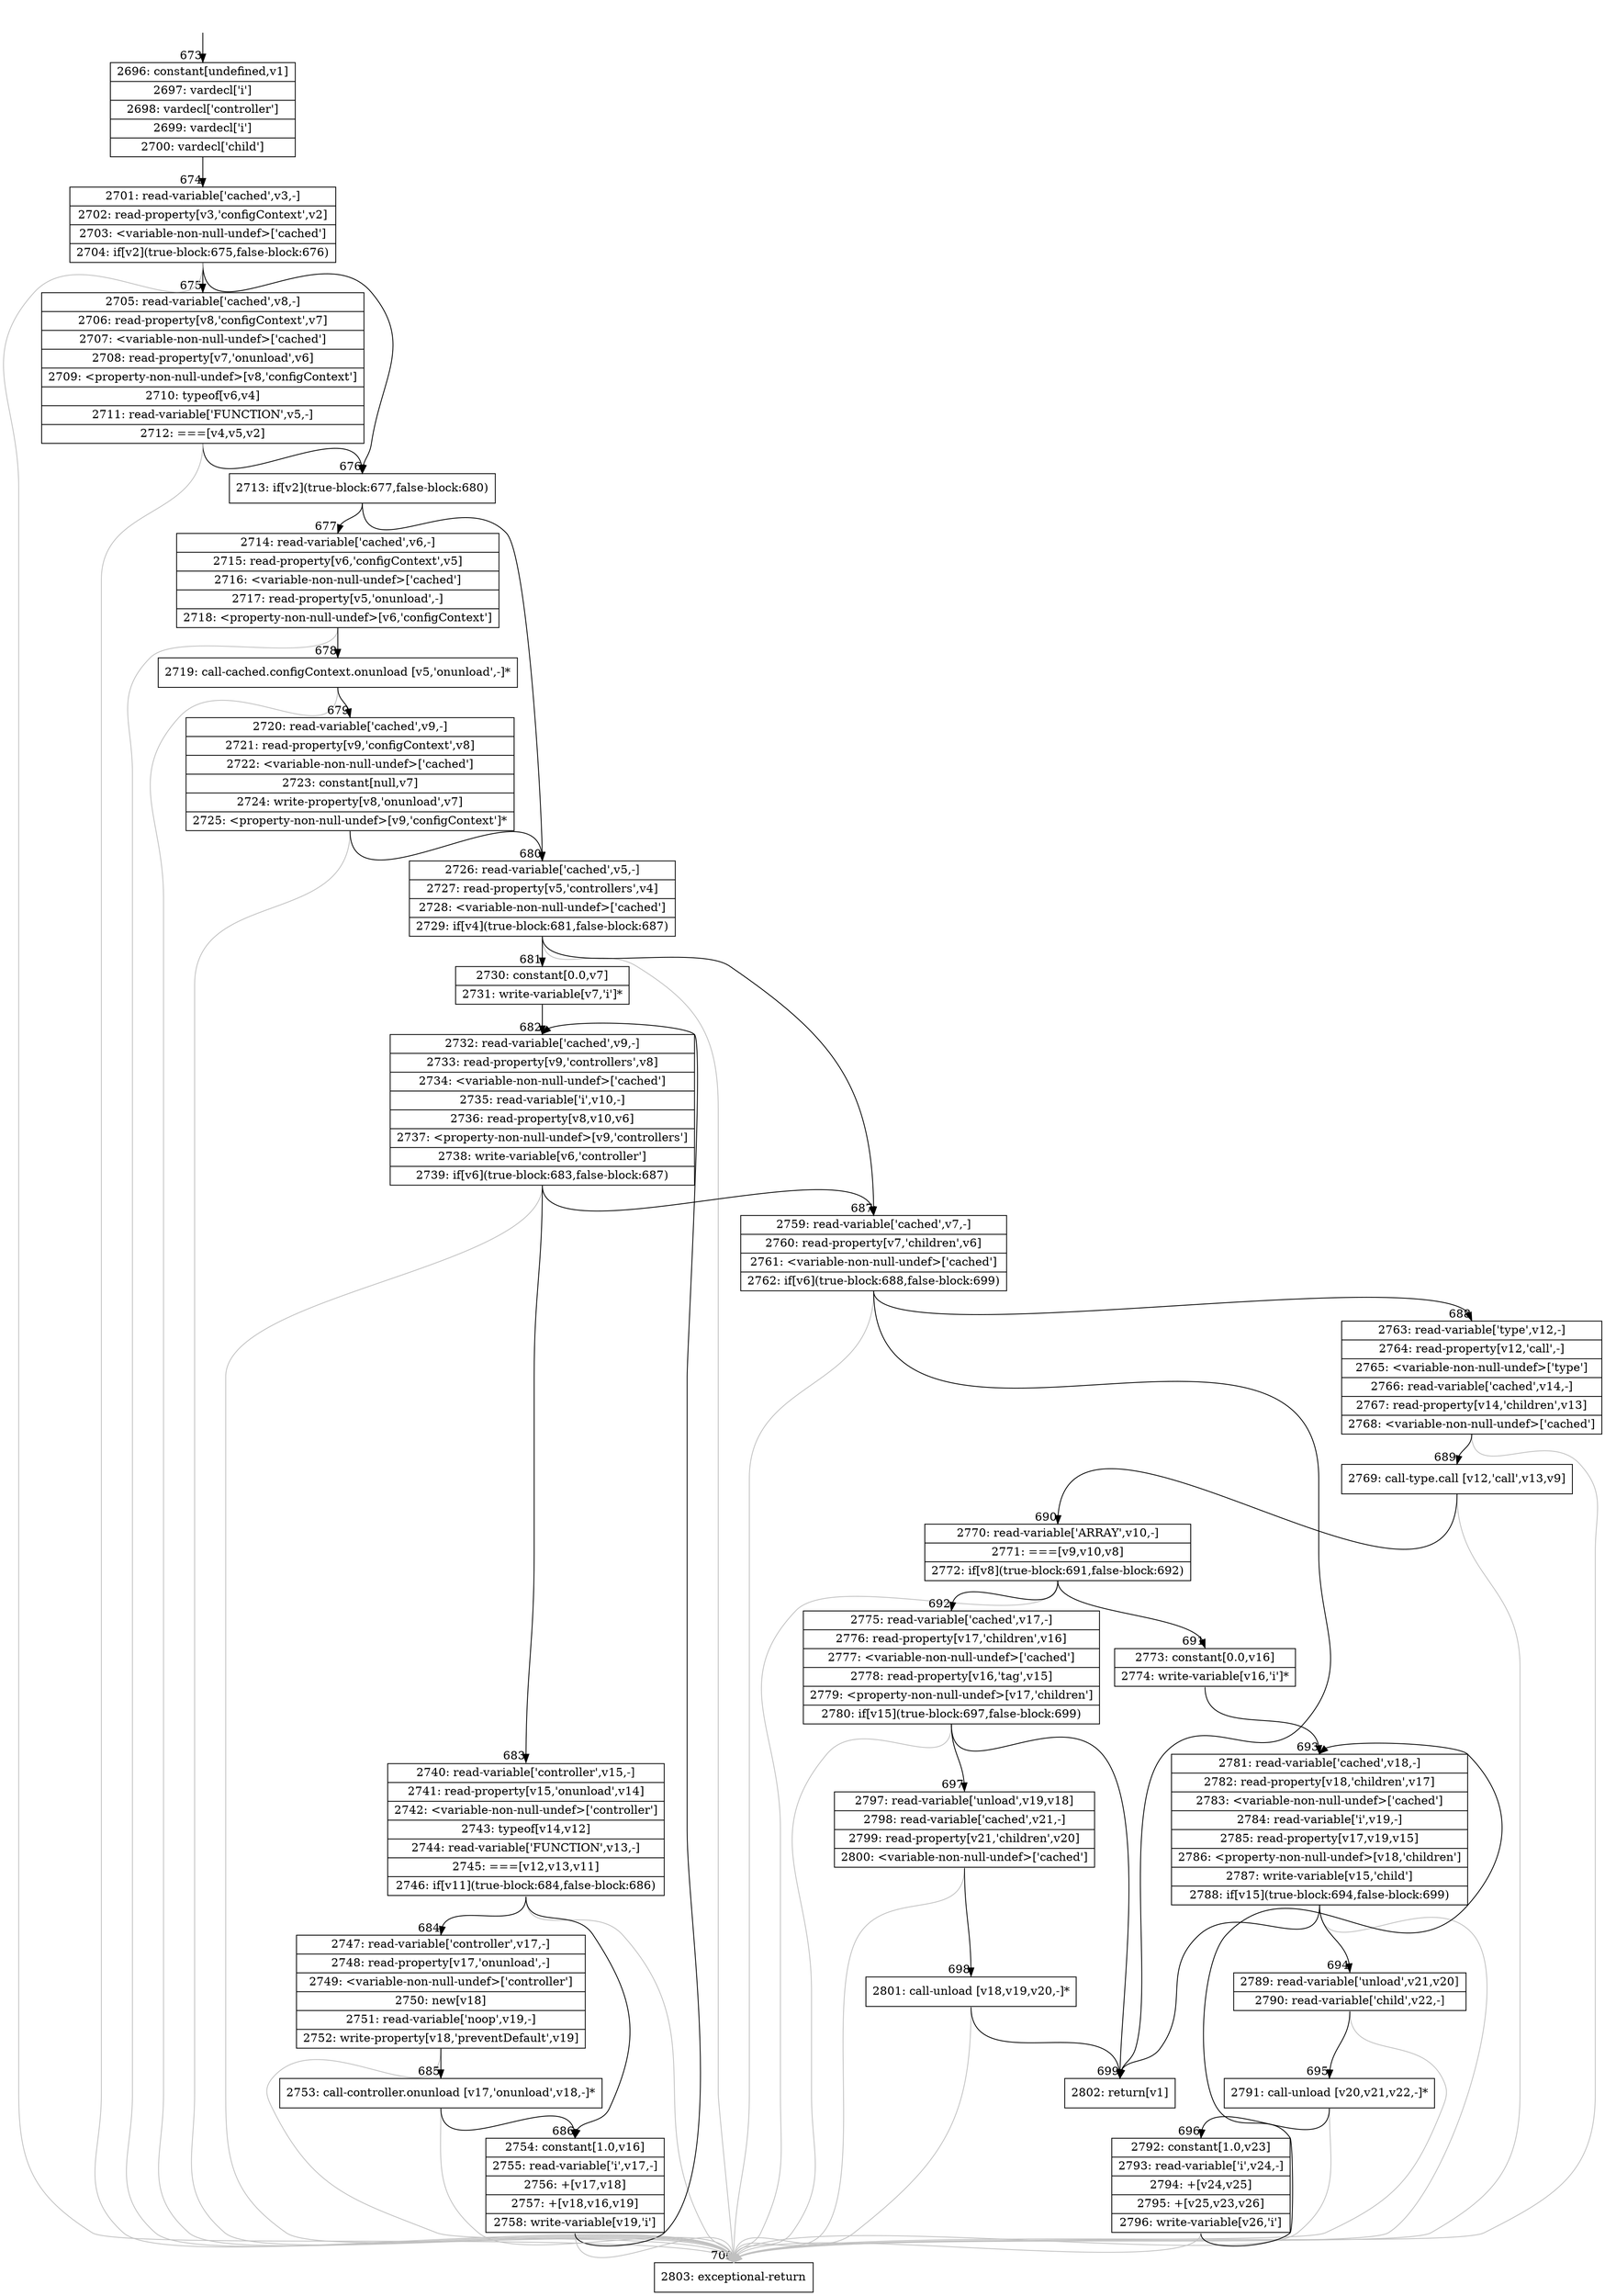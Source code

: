 digraph {
rankdir="TD"
BB_entry11[shape=none,label=""];
BB_entry11 -> BB673 [tailport=s, headport=n, headlabel="    673"]
BB673 [shape=record label="{2696: constant[undefined,v1]|2697: vardecl['i']|2698: vardecl['controller']|2699: vardecl['i']|2700: vardecl['child']}" ] 
BB673 -> BB674 [tailport=s, headport=n, headlabel="      674"]
BB674 [shape=record label="{2701: read-variable['cached',v3,-]|2702: read-property[v3,'configContext',v2]|2703: \<variable-non-null-undef\>['cached']|2704: if[v2](true-block:675,false-block:676)}" ] 
BB674 -> BB676 [tailport=s, headport=n, headlabel="      676"]
BB674 -> BB675 [tailport=s, headport=n, headlabel="      675"]
BB674 -> BB700 [tailport=s, headport=n, color=gray, headlabel="      700"]
BB675 [shape=record label="{2705: read-variable['cached',v8,-]|2706: read-property[v8,'configContext',v7]|2707: \<variable-non-null-undef\>['cached']|2708: read-property[v7,'onunload',v6]|2709: \<property-non-null-undef\>[v8,'configContext']|2710: typeof[v6,v4]|2711: read-variable['FUNCTION',v5,-]|2712: ===[v4,v5,v2]}" ] 
BB675 -> BB676 [tailport=s, headport=n]
BB675 -> BB700 [tailport=s, headport=n, color=gray]
BB676 [shape=record label="{2713: if[v2](true-block:677,false-block:680)}" ] 
BB676 -> BB677 [tailport=s, headport=n, headlabel="      677"]
BB676 -> BB680 [tailport=s, headport=n, headlabel="      680"]
BB677 [shape=record label="{2714: read-variable['cached',v6,-]|2715: read-property[v6,'configContext',v5]|2716: \<variable-non-null-undef\>['cached']|2717: read-property[v5,'onunload',-]|2718: \<property-non-null-undef\>[v6,'configContext']}" ] 
BB677 -> BB678 [tailport=s, headport=n, headlabel="      678"]
BB677 -> BB700 [tailport=s, headport=n, color=gray]
BB678 [shape=record label="{2719: call-cached.configContext.onunload [v5,'onunload',-]*}" ] 
BB678 -> BB679 [tailport=s, headport=n, headlabel="      679"]
BB678 -> BB700 [tailport=s, headport=n, color=gray]
BB679 [shape=record label="{2720: read-variable['cached',v9,-]|2721: read-property[v9,'configContext',v8]|2722: \<variable-non-null-undef\>['cached']|2723: constant[null,v7]|2724: write-property[v8,'onunload',v7]|2725: \<property-non-null-undef\>[v9,'configContext']*}" ] 
BB679 -> BB680 [tailport=s, headport=n]
BB679 -> BB700 [tailport=s, headport=n, color=gray]
BB680 [shape=record label="{2726: read-variable['cached',v5,-]|2727: read-property[v5,'controllers',v4]|2728: \<variable-non-null-undef\>['cached']|2729: if[v4](true-block:681,false-block:687)}" ] 
BB680 -> BB681 [tailport=s, headport=n, headlabel="      681"]
BB680 -> BB687 [tailport=s, headport=n, headlabel="      687"]
BB680 -> BB700 [tailport=s, headport=n, color=gray]
BB681 [shape=record label="{2730: constant[0.0,v7]|2731: write-variable[v7,'i']*}" ] 
BB681 -> BB682 [tailport=s, headport=n, headlabel="      682"]
BB682 [shape=record label="{2732: read-variable['cached',v9,-]|2733: read-property[v9,'controllers',v8]|2734: \<variable-non-null-undef\>['cached']|2735: read-variable['i',v10,-]|2736: read-property[v8,v10,v6]|2737: \<property-non-null-undef\>[v9,'controllers']|2738: write-variable[v6,'controller']|2739: if[v6](true-block:683,false-block:687)}" ] 
BB682 -> BB683 [tailport=s, headport=n, headlabel="      683"]
BB682 -> BB687 [tailport=s, headport=n]
BB682 -> BB700 [tailport=s, headport=n, color=gray]
BB683 [shape=record label="{2740: read-variable['controller',v15,-]|2741: read-property[v15,'onunload',v14]|2742: \<variable-non-null-undef\>['controller']|2743: typeof[v14,v12]|2744: read-variable['FUNCTION',v13,-]|2745: ===[v12,v13,v11]|2746: if[v11](true-block:684,false-block:686)}" ] 
BB683 -> BB684 [tailport=s, headport=n, headlabel="      684"]
BB683 -> BB686 [tailport=s, headport=n, headlabel="      686"]
BB683 -> BB700 [tailport=s, headport=n, color=gray]
BB684 [shape=record label="{2747: read-variable['controller',v17,-]|2748: read-property[v17,'onunload',-]|2749: \<variable-non-null-undef\>['controller']|2750: new[v18]|2751: read-variable['noop',v19,-]|2752: write-property[v18,'preventDefault',v19]}" ] 
BB684 -> BB685 [tailport=s, headport=n, headlabel="      685"]
BB684 -> BB700 [tailport=s, headport=n, color=gray]
BB685 [shape=record label="{2753: call-controller.onunload [v17,'onunload',v18,-]*}" ] 
BB685 -> BB686 [tailport=s, headport=n]
BB685 -> BB700 [tailport=s, headport=n, color=gray]
BB686 [shape=record label="{2754: constant[1.0,v16]|2755: read-variable['i',v17,-]|2756: +[v17,v18]|2757: +[v18,v16,v19]|2758: write-variable[v19,'i']}" ] 
BB686 -> BB682 [tailport=s, headport=n]
BB686 -> BB700 [tailport=s, headport=n, color=gray]
BB687 [shape=record label="{2759: read-variable['cached',v7,-]|2760: read-property[v7,'children',v6]|2761: \<variable-non-null-undef\>['cached']|2762: if[v6](true-block:688,false-block:699)}" ] 
BB687 -> BB688 [tailport=s, headport=n, headlabel="      688"]
BB687 -> BB699 [tailport=s, headport=n, headlabel="      699"]
BB687 -> BB700 [tailport=s, headport=n, color=gray]
BB688 [shape=record label="{2763: read-variable['type',v12,-]|2764: read-property[v12,'call',-]|2765: \<variable-non-null-undef\>['type']|2766: read-variable['cached',v14,-]|2767: read-property[v14,'children',v13]|2768: \<variable-non-null-undef\>['cached']}" ] 
BB688 -> BB689 [tailport=s, headport=n, headlabel="      689"]
BB688 -> BB700 [tailport=s, headport=n, color=gray]
BB689 [shape=record label="{2769: call-type.call [v12,'call',v13,v9]}" ] 
BB689 -> BB690 [tailport=s, headport=n, headlabel="      690"]
BB689 -> BB700 [tailport=s, headport=n, color=gray]
BB690 [shape=record label="{2770: read-variable['ARRAY',v10,-]|2771: ===[v9,v10,v8]|2772: if[v8](true-block:691,false-block:692)}" ] 
BB690 -> BB691 [tailport=s, headport=n, headlabel="      691"]
BB690 -> BB692 [tailport=s, headport=n, headlabel="      692"]
BB690 -> BB700 [tailport=s, headport=n, color=gray]
BB691 [shape=record label="{2773: constant[0.0,v16]|2774: write-variable[v16,'i']*}" ] 
BB691 -> BB693 [tailport=s, headport=n, headlabel="      693"]
BB692 [shape=record label="{2775: read-variable['cached',v17,-]|2776: read-property[v17,'children',v16]|2777: \<variable-non-null-undef\>['cached']|2778: read-property[v16,'tag',v15]|2779: \<property-non-null-undef\>[v17,'children']|2780: if[v15](true-block:697,false-block:699)}" ] 
BB692 -> BB697 [tailport=s, headport=n, headlabel="      697"]
BB692 -> BB699 [tailport=s, headport=n]
BB692 -> BB700 [tailport=s, headport=n, color=gray]
BB693 [shape=record label="{2781: read-variable['cached',v18,-]|2782: read-property[v18,'children',v17]|2783: \<variable-non-null-undef\>['cached']|2784: read-variable['i',v19,-]|2785: read-property[v17,v19,v15]|2786: \<property-non-null-undef\>[v18,'children']|2787: write-variable[v15,'child']|2788: if[v15](true-block:694,false-block:699)}" ] 
BB693 -> BB694 [tailport=s, headport=n, headlabel="      694"]
BB693 -> BB699 [tailport=s, headport=n]
BB693 -> BB700 [tailport=s, headport=n, color=gray]
BB694 [shape=record label="{2789: read-variable['unload',v21,v20]|2790: read-variable['child',v22,-]}" ] 
BB694 -> BB695 [tailport=s, headport=n, headlabel="      695"]
BB694 -> BB700 [tailport=s, headport=n, color=gray]
BB695 [shape=record label="{2791: call-unload [v20,v21,v22,-]*}" ] 
BB695 -> BB696 [tailport=s, headport=n, headlabel="      696"]
BB695 -> BB700 [tailport=s, headport=n, color=gray]
BB696 [shape=record label="{2792: constant[1.0,v23]|2793: read-variable['i',v24,-]|2794: +[v24,v25]|2795: +[v25,v23,v26]|2796: write-variable[v26,'i']}" ] 
BB696 -> BB693 [tailport=s, headport=n]
BB696 -> BB700 [tailport=s, headport=n, color=gray]
BB697 [shape=record label="{2797: read-variable['unload',v19,v18]|2798: read-variable['cached',v21,-]|2799: read-property[v21,'children',v20]|2800: \<variable-non-null-undef\>['cached']}" ] 
BB697 -> BB698 [tailport=s, headport=n, headlabel="      698"]
BB697 -> BB700 [tailport=s, headport=n, color=gray]
BB698 [shape=record label="{2801: call-unload [v18,v19,v20,-]*}" ] 
BB698 -> BB699 [tailport=s, headport=n]
BB698 -> BB700 [tailport=s, headport=n, color=gray]
BB699 [shape=record label="{2802: return[v1]}" ] 
BB700 [shape=record label="{2803: exceptional-return}" ] 
//#$~ 454
}

